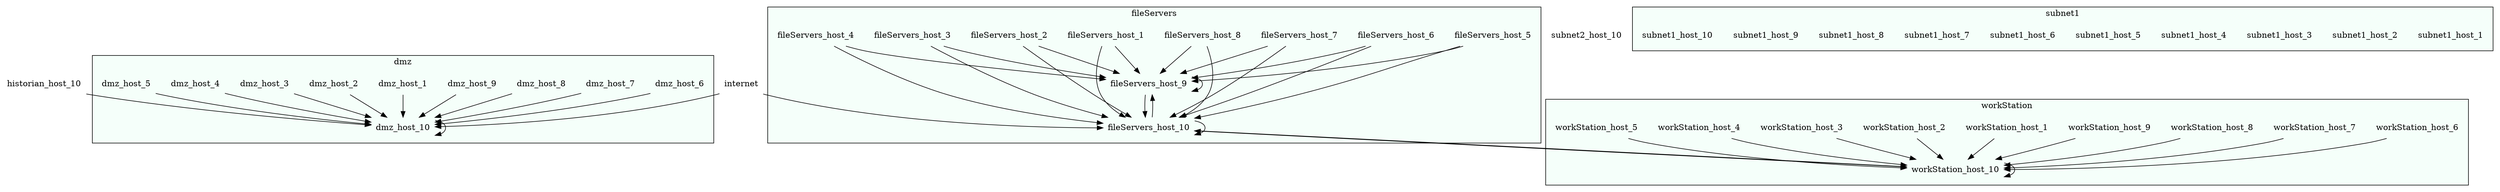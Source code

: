 digraph G {
t42 [label="historian_host_10",shape=none,image="/Users/Saint/Code/CyberMetric/mulval/img/server.jpeg"];
t41 [label="subnet2_host_10",shape=none,image="/Users/Saint/Code/CyberMetric/mulval/img/server.jpeg"];
t40 [label="internet",shape=none,image="/Users/Saint/Code/CyberMetric/mulval/img/internet.jpeg"];
subgraph cluster_fileServers{
label="fileServers";
bgcolor="mintcream";
t20 [label="fileServers_host_1",shape=none,image="/Users/Saint/Code/CyberMetric/mulval/img/server.jpeg"];
t21 [label="fileServers_host_2",shape=none,image="/Users/Saint/Code/CyberMetric/mulval/img/server.jpeg"];
t22 [label="fileServers_host_3",shape=none,image="/Users/Saint/Code/CyberMetric/mulval/img/server.jpeg"];
t23 [label="fileServers_host_4",shape=none,image="/Users/Saint/Code/CyberMetric/mulval/img/server.jpeg"];
t24 [label="fileServers_host_5",shape=none,image="/Users/Saint/Code/CyberMetric/mulval/img/server.jpeg"];
t25 [label="fileServers_host_6",shape=none,image="/Users/Saint/Code/CyberMetric/mulval/img/server.jpeg"];
t26 [label="fileServers_host_7",shape=none,image="/Users/Saint/Code/CyberMetric/mulval/img/server.jpeg"];
t27 [label="fileServers_host_8",shape=none,image="/Users/Saint/Code/CyberMetric/mulval/img/server.jpeg"];
t28 [label="fileServers_host_9",shape=none,image="/Users/Saint/Code/CyberMetric/mulval/img/server.jpeg"];
t29 [label="fileServers_host_10",shape=none,image="/Users/Saint/Code/CyberMetric/mulval/img/server.jpeg"];
}
subgraph cluster_workStation{
label="workStation";
bgcolor="mintcream";
t10 [label="workStation_host_1",shape=none,image="/Users/Saint/Code/CyberMetric/mulval/img/server.jpeg"];
t11 [label="workStation_host_2",shape=none,image="/Users/Saint/Code/CyberMetric/mulval/img/server.jpeg"];
t12 [label="workStation_host_3",shape=none,image="/Users/Saint/Code/CyberMetric/mulval/img/server.jpeg"];
t13 [label="workStation_host_4",shape=none,image="/Users/Saint/Code/CyberMetric/mulval/img/server.jpeg"];
t14 [label="workStation_host_5",shape=none,image="/Users/Saint/Code/CyberMetric/mulval/img/server.jpeg"];
t15 [label="workStation_host_6",shape=none,image="/Users/Saint/Code/CyberMetric/mulval/img/server.jpeg"];
t16 [label="workStation_host_7",shape=none,image="/Users/Saint/Code/CyberMetric/mulval/img/server.jpeg"];
t17 [label="workStation_host_8",shape=none,image="/Users/Saint/Code/CyberMetric/mulval/img/server.jpeg"];
t18 [label="workStation_host_9",shape=none,image="/Users/Saint/Code/CyberMetric/mulval/img/server.jpeg"];
t19 [label="workStation_host_10",shape=none,image="/Users/Saint/Code/CyberMetric/mulval/img/server.jpeg"];
}
subgraph cluster_subnet1{
label="subnet1";
bgcolor="mintcream";
t0 [label="subnet1_host_1",shape=none,image="/Users/Saint/Code/CyberMetric/mulval/img/server.jpeg"];
t1 [label="subnet1_host_2",shape=none,image="/Users/Saint/Code/CyberMetric/mulval/img/server.jpeg"];
t2 [label="subnet1_host_3",shape=none,image="/Users/Saint/Code/CyberMetric/mulval/img/server.jpeg"];
t3 [label="subnet1_host_4",shape=none,image="/Users/Saint/Code/CyberMetric/mulval/img/server.jpeg"];
t4 [label="subnet1_host_5",shape=none,image="/Users/Saint/Code/CyberMetric/mulval/img/server.jpeg"];
t5 [label="subnet1_host_6",shape=none,image="/Users/Saint/Code/CyberMetric/mulval/img/server.jpeg"];
t6 [label="subnet1_host_7",shape=none,image="/Users/Saint/Code/CyberMetric/mulval/img/server.jpeg"];
t7 [label="subnet1_host_8",shape=none,image="/Users/Saint/Code/CyberMetric/mulval/img/server.jpeg"];
t8 [label="subnet1_host_9",shape=none,image="/Users/Saint/Code/CyberMetric/mulval/img/server.jpeg"];
t9 [label="subnet1_host_10",shape=none,image="/Users/Saint/Code/CyberMetric/mulval/img/server.jpeg"];
}
subgraph cluster_dmz{
label="dmz";
bgcolor="mintcream";
t30 [label="dmz_host_1",shape=none,image="/Users/Saint/Code/CyberMetric/mulval/img/server.jpeg"];
t31 [label="dmz_host_2",shape=none,image="/Users/Saint/Code/CyberMetric/mulval/img/server.jpeg"];
t32 [label="dmz_host_3",shape=none,image="/Users/Saint/Code/CyberMetric/mulval/img/server.jpeg"];
t33 [label="dmz_host_4",shape=none,image="/Users/Saint/Code/CyberMetric/mulval/img/server.jpeg"];
t34 [label="dmz_host_5",shape=none,image="/Users/Saint/Code/CyberMetric/mulval/img/server.jpeg"];
t35 [label="dmz_host_6",shape=none,image="/Users/Saint/Code/CyberMetric/mulval/img/server.jpeg"];
t36 [label="dmz_host_7",shape=none,image="/Users/Saint/Code/CyberMetric/mulval/img/server.jpeg"];
t37 [label="dmz_host_8",shape=none,image="/Users/Saint/Code/CyberMetric/mulval/img/server.jpeg"];
t38 [label="dmz_host_9",shape=none,image="/Users/Saint/Code/CyberMetric/mulval/img/server.jpeg"];
t39 [label="dmz_host_10",shape=none,image="/Users/Saint/Code/CyberMetric/mulval/img/server.jpeg"];
}
t39 -> t39;
t10 -> t19;
t36 -> t39;
t12 -> t19;
t11 -> t19;
t14 -> t19;
t13 -> t19;
t16 -> t19;
t15 -> t19;
t18 -> t19;
t17 -> t19;
t42 -> t39;
t19 -> t29;
t19 -> t19;
t29 -> t28;
t29 -> t19;
t29 -> t29;
t35 -> t39;
t31 -> t39;
t40 -> t39;
t40 -> t29;
t30 -> t39;
t32 -> t39;
t38 -> t39;
t37 -> t39;
t33 -> t39;
t27 -> t28;
t27 -> t29;
t28 -> t29;
t28 -> t28;
t23 -> t28;
t23 -> t29;
t24 -> t28;
t24 -> t29;
t25 -> t28;
t25 -> t29;
t26 -> t28;
t26 -> t29;
t34 -> t39;
t20 -> t28;
t20 -> t29;
t21 -> t28;
t21 -> t29;
t22 -> t28;
t22 -> t29;
}
